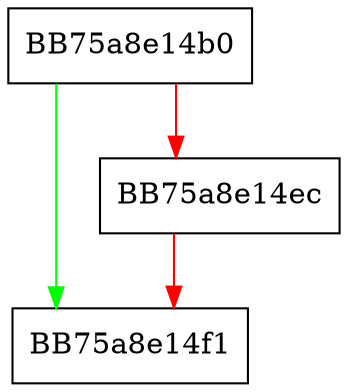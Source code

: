digraph _Do_call {
  node [shape="box"];
  graph [splines=ortho];
  BB75a8e14b0 -> BB75a8e14f1 [color="green"];
  BB75a8e14b0 -> BB75a8e14ec [color="red"];
  BB75a8e14ec -> BB75a8e14f1 [color="red"];
}